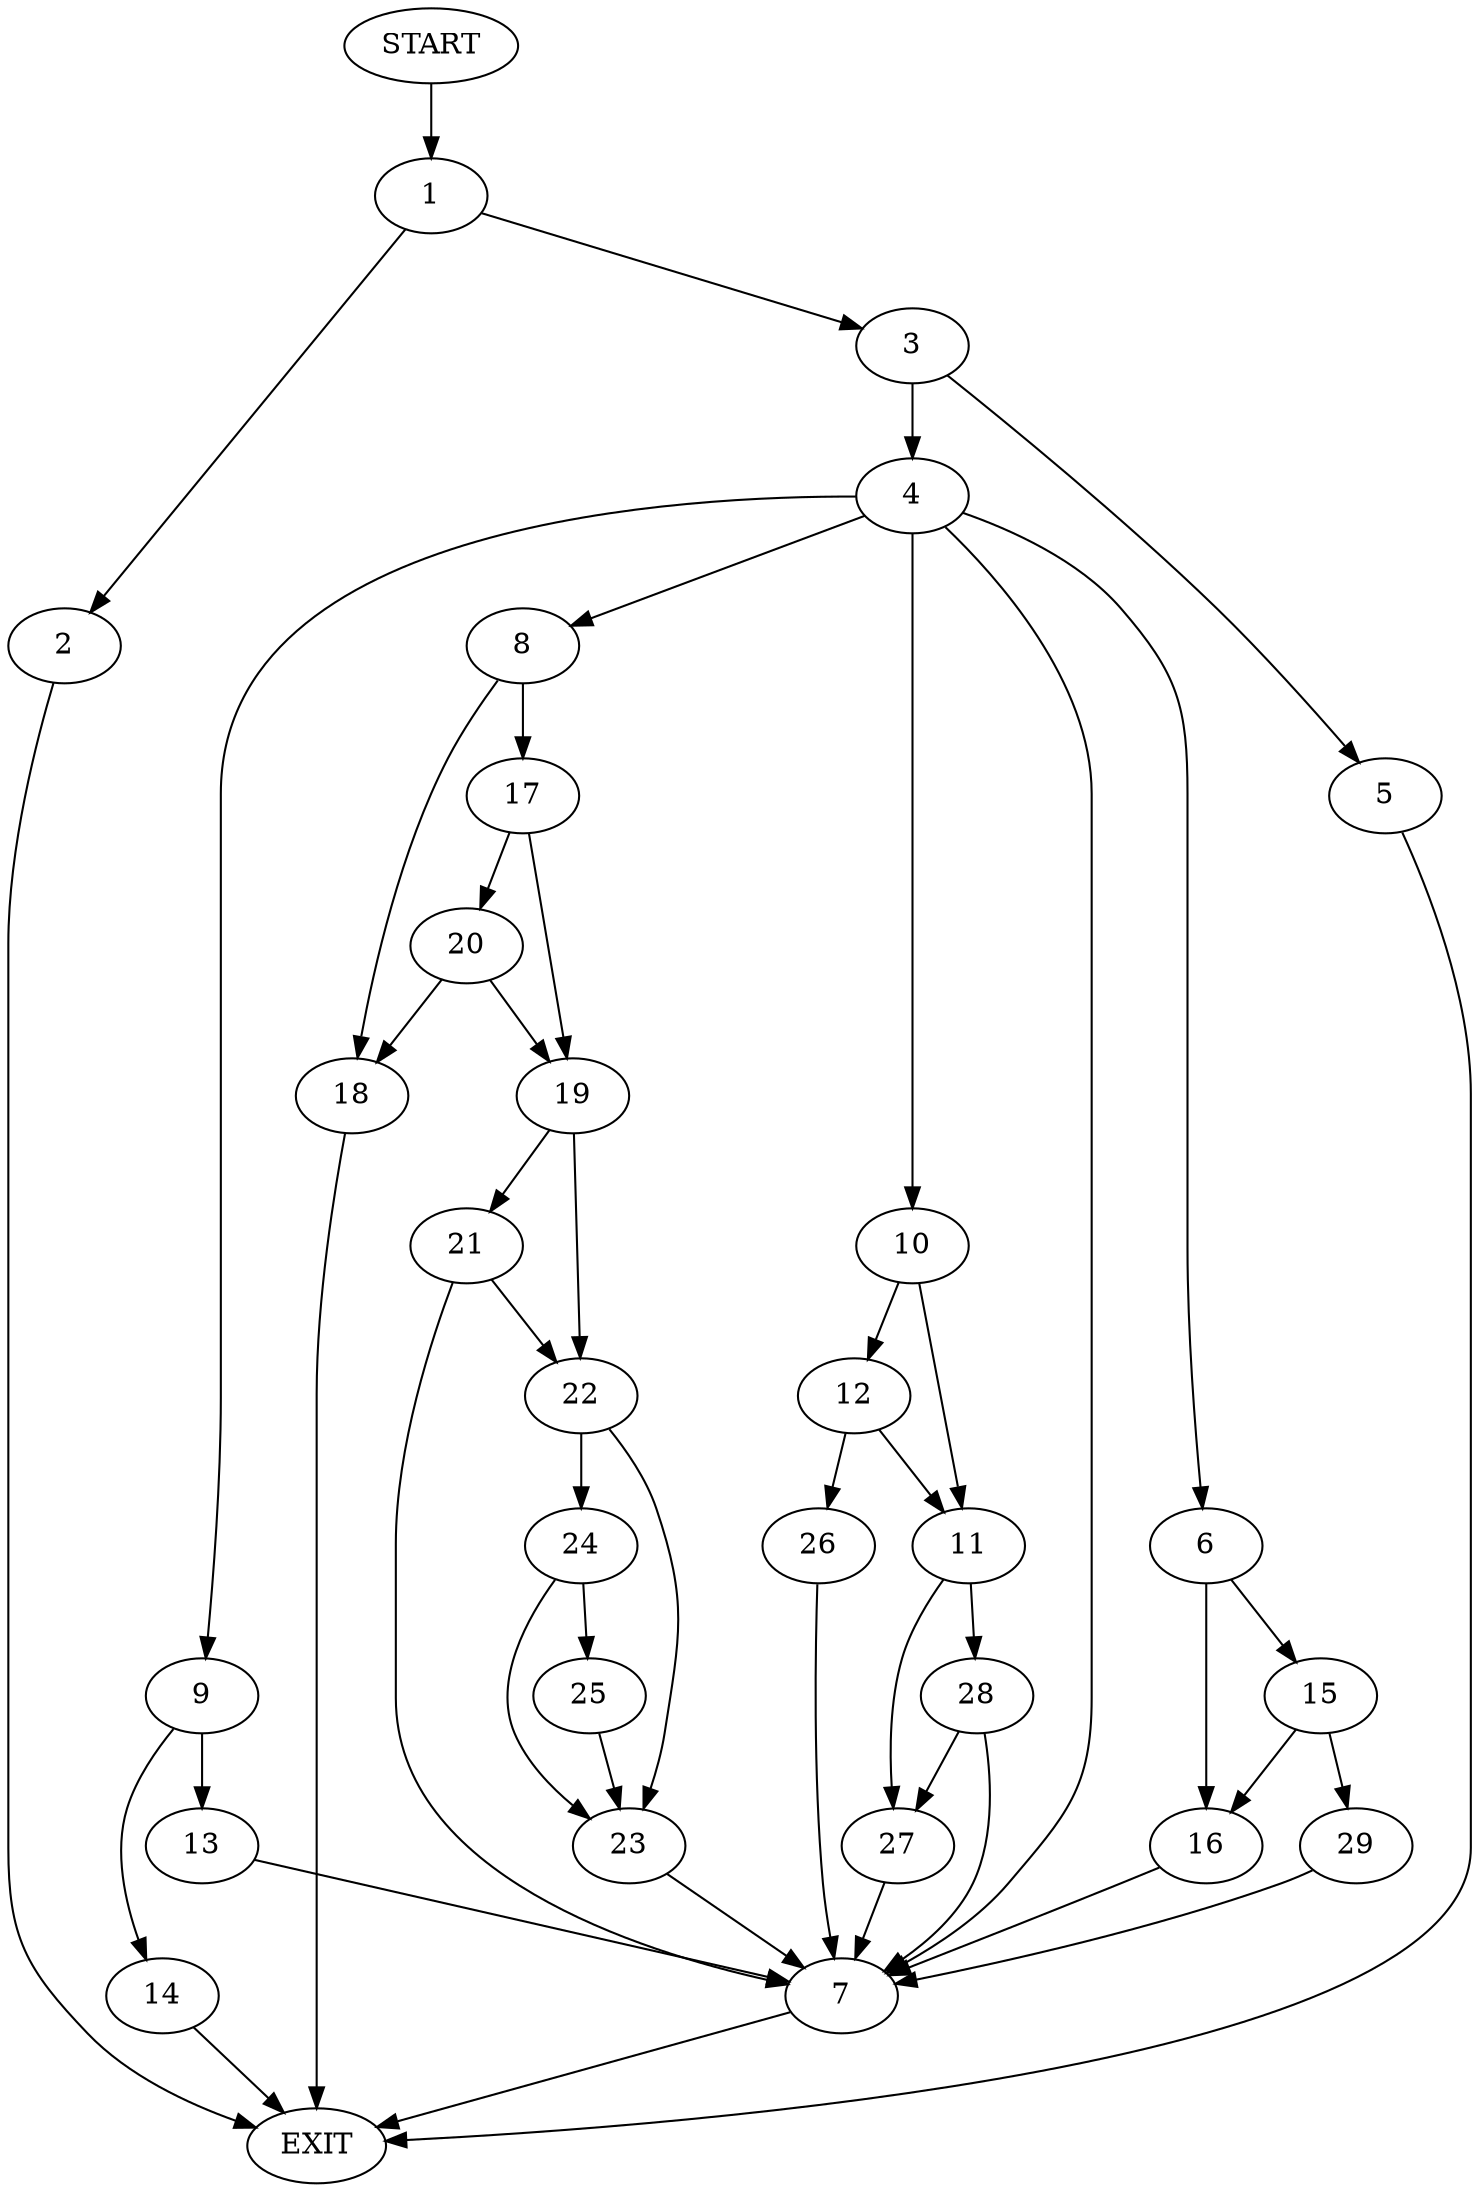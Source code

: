 digraph {
0 [label="START"]
30 [label="EXIT"]
0 -> 1
1 -> 2
1 -> 3
2 -> 30
3 -> 4
3 -> 5
4 -> 6
4 -> 7
4 -> 8
4 -> 9
4 -> 10
5 -> 30
10 -> 11
10 -> 12
7 -> 30
9 -> 13
9 -> 14
6 -> 15
6 -> 16
8 -> 17
8 -> 18
17 -> 19
17 -> 20
18 -> 30
20 -> 18
20 -> 19
19 -> 21
19 -> 22
21 -> 7
21 -> 22
22 -> 23
22 -> 24
23 -> 7
24 -> 23
24 -> 25
25 -> 23
12 -> 11
12 -> 26
11 -> 27
11 -> 28
26 -> 7
28 -> 27
28 -> 7
27 -> 7
15 -> 29
15 -> 16
16 -> 7
29 -> 7
14 -> 30
13 -> 7
}
